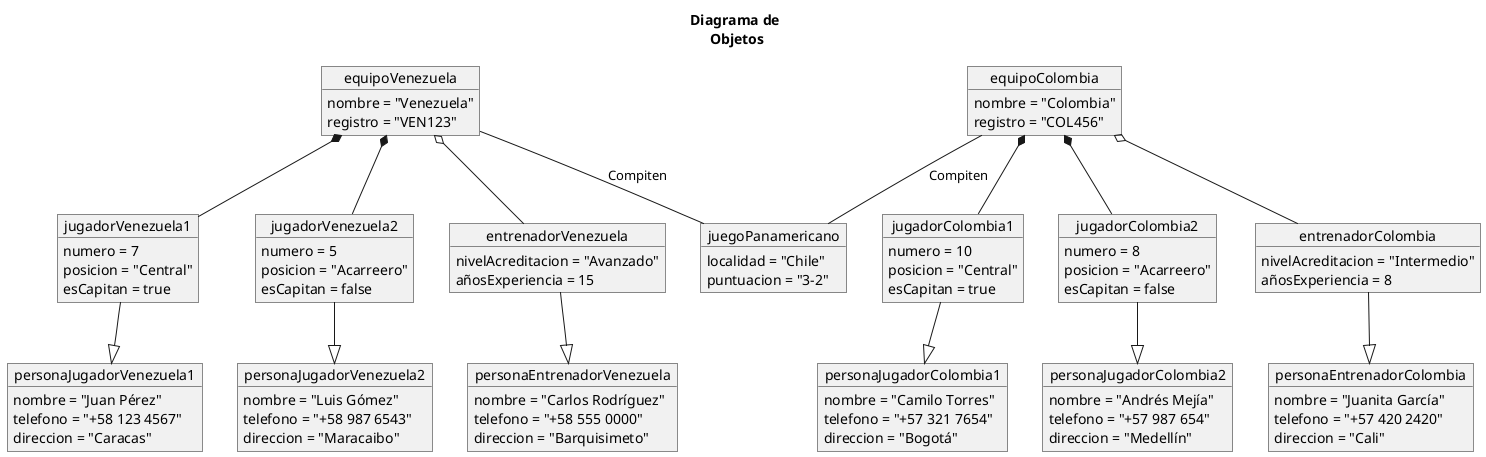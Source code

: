 @startuml ObjetosJuego

title Diagrama de \nObjetos

object equipoVenezuela {
  nombre = "Venezuela"
  registro = "VEN123"
}

object jugadorVenezuela1 {
  numero = 7
  posicion = "Central"
  esCapitan = true
}

object personaJugadorVenezuela1 {
  nombre = "Juan Pérez"
  telefono = "+58 123 4567"
  direccion = "Caracas"
}

object jugadorVenezuela2 {
  numero = 5
  posicion = "Acarreero"
  esCapitan = false
}

object personaJugadorVenezuela2 {
  nombre = "Luis Gómez"
  telefono = "+58 987 6543"
  direccion = "Maracaibo"
}

object entrenadorVenezuela {
  nivelAcreditacion = "Avanzado"
  añosExperiencia = 15
}

object personaEntrenadorVenezuela {
  nombre = "Carlos Rodríguez"
  telefono = "+58 555 0000"
  direccion = "Barquisimeto"
}

object equipoColombia {
  nombre = "Colombia"
  registro = "COL456"
}

object jugadorColombia1 {
  numero = 10
  posicion = "Central"
  esCapitan = true
}

object personaJugadorColombia1 {
  nombre = "Camilo Torres"
  telefono = "+57 321 7654"
  direccion = "Bogotá"
}

object jugadorColombia2 {
  numero = 8
  posicion = "Acarreero"
  esCapitan = false
}

object personaJugadorColombia2 {
  nombre = "Andrés Mejía"
  telefono = "+57 987 654"
  direccion = "Medellín"
}

object entrenadorColombia {
  nivelAcreditacion = "Intermedio"
  añosExperiencia = 8
}

object personaEntrenadorColombia {
  nombre = "Juanita García"
  telefono = "+57 420 2420"
  direccion = "Cali"
}

object juegoPanamericano {
  localidad = "Chile"
  puntuacion = "3-2" 
}

equipoVenezuela *-- jugadorVenezuela1
equipoVenezuela *-- jugadorVenezuela2
equipoVenezuela o-- entrenadorVenezuela

jugadorVenezuela1 --|> personaJugadorVenezuela1
jugadorVenezuela2 --|> personaJugadorVenezuela2
entrenadorVenezuela --|> personaEntrenadorVenezuela

equipoColombia *-- jugadorColombia1
equipoColombia *-- jugadorColombia2
equipoColombia o-- entrenadorColombia

jugadorColombia1 --|> personaJugadorColombia1
jugadorColombia2 --|> personaJugadorColombia2
entrenadorColombia --|> personaEntrenadorColombia

equipoVenezuela -- juegoPanamericano : "Compiten"
equipoColombia -- juegoPanamericano : "Compiten"

@enduml
